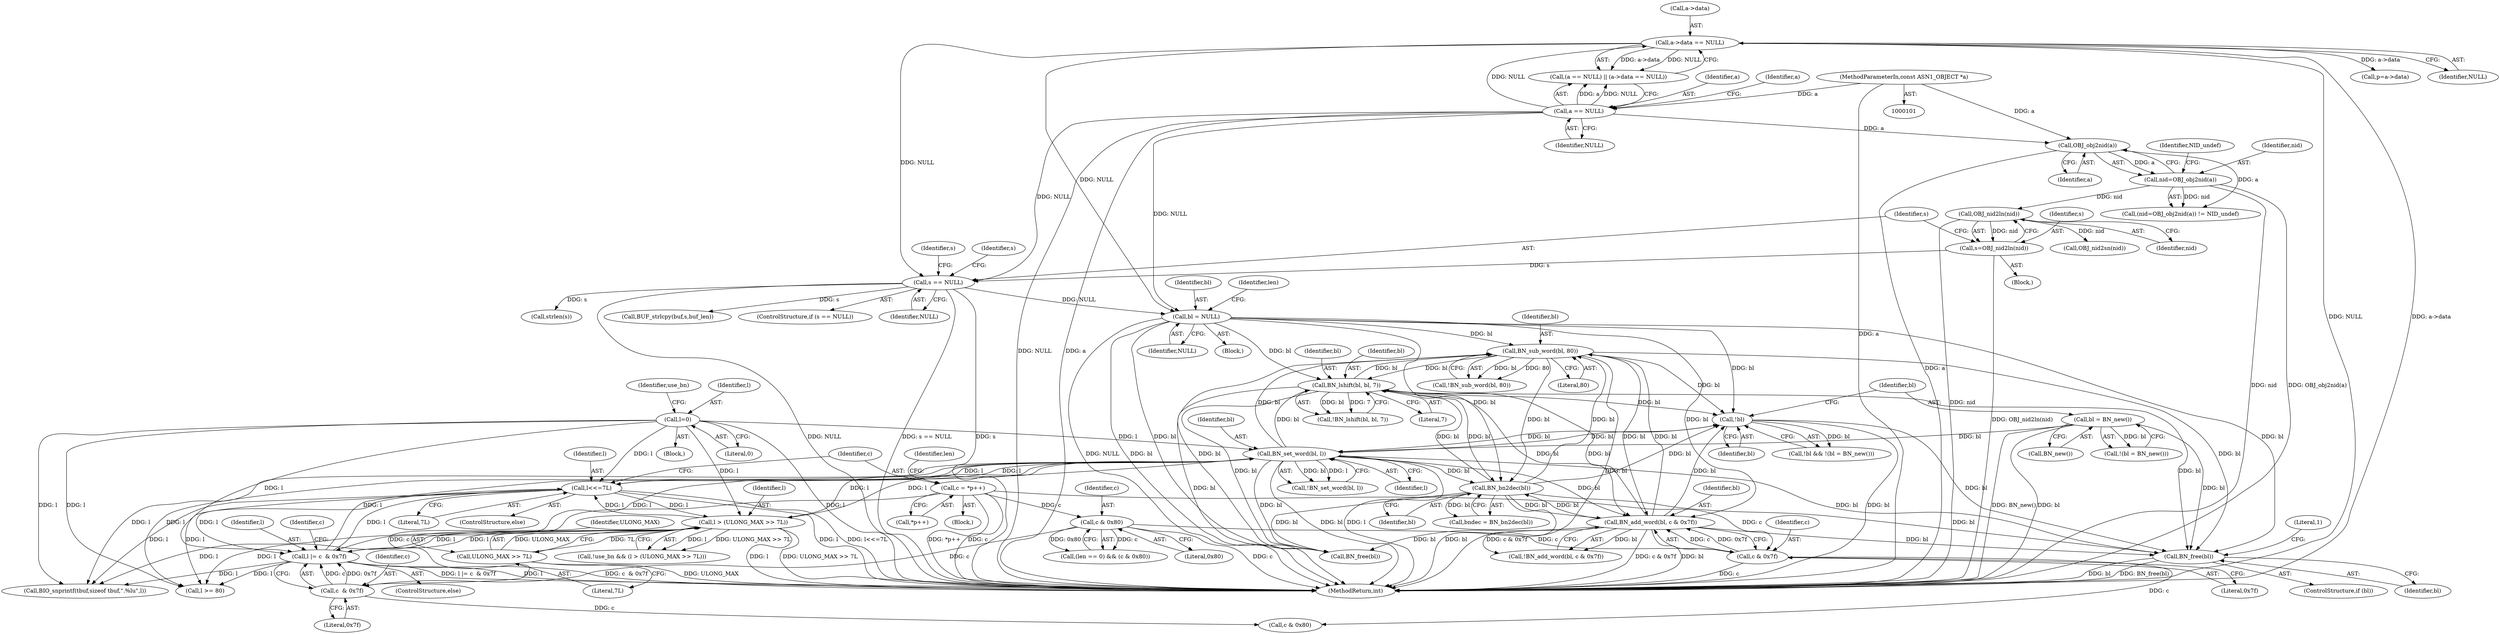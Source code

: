 digraph "0_openssl_0042fb5fd1c9d257d713b15a1f45da05cf5c1c87@API" {
"1000484" [label="(Call,BN_free(bl))"];
"1000311" [label="(Call,BN_sub_word(bl, 80))"];
"1000283" [label="(Call,BN_lshift(bl, bl, 7))"];
"1000194" [label="(Call,bl = NULL)"];
"1000136" [label="(Call,a->data == NULL)"];
"1000133" [label="(Call,a == NULL)"];
"1000104" [label="(MethodParameterIn,const ASN1_OBJECT *a)"];
"1000159" [label="(Call,s == NULL)"];
"1000154" [label="(Call,s=OBJ_nid2ln(nid))"];
"1000156" [label="(Call,OBJ_nid2ln(nid))"];
"1000148" [label="(Call,nid=OBJ_obj2nid(a))"];
"1000150" [label="(Call,OBJ_obj2nid(a))"];
"1000271" [label="(Call,BN_set_word(bl, l))"];
"1000262" [label="(Call,!bl)"];
"1000370" [label="(Call,BN_bn2dec(bl))"];
"1000232" [label="(Call,BN_add_word(bl, c & 0x7f))"];
"1000234" [label="(Call,c & 0x7f)"];
"1000211" [label="(Call,c = *p++)"];
"1000223" [label="(Call,c & 0x80)"];
"1000265" [label="(Call,bl = BN_new())"];
"1000289" [label="(Call,l<<=7L)"];
"1000254" [label="(Call,l > (ULONG_MAX >> 7L))"];
"1000239" [label="(Call,l |= c  & 0x7f)"];
"1000202" [label="(Call,l=0)"];
"1000241" [label="(Call,c  & 0x7f)"];
"1000256" [label="(Call,ULONG_MAX >> 7L)"];
"1000242" [label="(Identifier,c)"];
"1000311" [label="(Call,BN_sub_word(bl, 80))"];
"1000186" [label="(Call,p=a->data)"];
"1000285" [label="(Identifier,bl)"];
"1000265" [label="(Call,bl = BN_new())"];
"1000258" [label="(Literal,7L)"];
"1000234" [label="(Call,c & 0x7f)"];
"1000150" [label="(Call,OBJ_obj2nid(a))"];
"1000163" [label="(Identifier,s)"];
"1000271" [label="(Call,BN_set_word(bl, l))"];
"1000134" [label="(Identifier,a)"];
"1000194" [label="(Call,bl = NULL)"];
"1000159" [label="(Call,s == NULL)"];
"1000255" [label="(Identifier,l)"];
"1000263" [label="(Identifier,bl)"];
"1000225" [label="(Literal,0x80)"];
"1000254" [label="(Call,l > (ULONG_MAX >> 7L))"];
"1000158" [label="(ControlStructure,if (s == NULL))"];
"1000213" [label="(Call,*p++)"];
"1000488" [label="(Literal,1)"];
"1000251" [label="(Call,!use_bn && (l > (ULONG_MAX >> 7L)))"];
"1000202" [label="(Call,l=0)"];
"1000133" [label="(Call,a == NULL)"];
"1000154" [label="(Call,s=OBJ_nid2ln(nid))"];
"1000201" [label="(Block,)"];
"1000256" [label="(Call,ULONG_MAX >> 7L)"];
"1000219" [label="(Call,(len == 0) && (c & 0x80))"];
"1000283" [label="(Call,BN_lshift(bl, bl, 7))"];
"1000286" [label="(Literal,7)"];
"1000240" [label="(Identifier,l)"];
"1000212" [label="(Identifier,c)"];
"1000284" [label="(Identifier,bl)"];
"1000206" [label="(Identifier,use_bn)"];
"1000164" [label="(Call,OBJ_nid2sn(nid))"];
"1000485" [label="(Identifier,bl)"];
"1000273" [label="(Identifier,l)"];
"1000147" [label="(Call,(nid=OBJ_obj2nid(a)) != NID_undef)"];
"1000261" [label="(Call,!bl && !(bl = BN_new()))"];
"1000312" [label="(Identifier,bl)"];
"1000138" [label="(Identifier,a)"];
"1000196" [label="(Identifier,NULL)"];
"1000477" [label="(Call,BN_free(bl))"];
"1000157" [label="(Identifier,nid)"];
"1000223" [label="(Call,c & 0x80)"];
"1000211" [label="(Call,c = *p++)"];
"1000153" [label="(Block,)"];
"1000156" [label="(Call,OBJ_nid2ln(nid))"];
"1000291" [label="(Literal,7L)"];
"1000371" [label="(Identifier,bl)"];
"1000484" [label="(Call,BN_free(bl))"];
"1000429" [label="(Call,BIO_snprintf(tbuf,sizeof tbuf,\".%lu\",l))"];
"1000368" [label="(Call,bndec = BN_bn2dec(bl))"];
"1000262" [label="(Call,!bl)"];
"1000290" [label="(Identifier,l)"];
"1000270" [label="(Call,!BN_set_word(bl, l))"];
"1000489" [label="(MethodReturn,int)"];
"1000241" [label="(Call,c  & 0x7f)"];
"1000140" [label="(Identifier,NULL)"];
"1000232" [label="(Call,BN_add_word(bl, c & 0x7f))"];
"1000209" [label="(Block,)"];
"1000235" [label="(Identifier,c)"];
"1000161" [label="(Identifier,NULL)"];
"1000257" [label="(Identifier,ULONG_MAX)"];
"1000236" [label="(Literal,0x7f)"];
"1000137" [label="(Call,a->data)"];
"1000282" [label="(Call,!BN_lshift(bl, bl, 7))"];
"1000199" [label="(Identifier,len)"];
"1000155" [label="(Identifier,s)"];
"1000247" [label="(Identifier,c)"];
"1000204" [label="(Literal,0)"];
"1000136" [label="(Call,a->data == NULL)"];
"1000177" [label="(Call,strlen(s))"];
"1000167" [label="(Identifier,s)"];
"1000195" [label="(Identifier,bl)"];
"1000106" [label="(Block,)"];
"1000267" [label="(Call,BN_new())"];
"1000171" [label="(Call,BUF_strlcpy(buf,s,buf_len))"];
"1000238" [label="(ControlStructure,else)"];
"1000149" [label="(Identifier,nid)"];
"1000246" [label="(Call,c & 0x80)"];
"1000151" [label="(Identifier,a)"];
"1000272" [label="(Identifier,bl)"];
"1000239" [label="(Call,l |= c  & 0x7f)"];
"1000482" [label="(ControlStructure,if (bl))"];
"1000264" [label="(Call,!(bl = BN_new()))"];
"1000313" [label="(Literal,80)"];
"1000160" [label="(Identifier,s)"];
"1000266" [label="(Identifier,bl)"];
"1000203" [label="(Identifier,l)"];
"1000224" [label="(Identifier,c)"];
"1000233" [label="(Identifier,bl)"];
"1000288" [label="(ControlStructure,else)"];
"1000152" [label="(Identifier,NID_undef)"];
"1000299" [label="(Call,l >= 80)"];
"1000243" [label="(Literal,0x7f)"];
"1000148" [label="(Call,nid=OBJ_obj2nid(a))"];
"1000132" [label="(Call,(a == NULL) || (a->data == NULL))"];
"1000135" [label="(Identifier,NULL)"];
"1000289" [label="(Call,l<<=7L)"];
"1000231" [label="(Call,!BN_add_word(bl, c & 0x7f))"];
"1000310" [label="(Call,!BN_sub_word(bl, 80))"];
"1000104" [label="(MethodParameterIn,const ASN1_OBJECT *a)"];
"1000217" [label="(Identifier,len)"];
"1000370" [label="(Call,BN_bn2dec(bl))"];
"1000484" -> "1000482"  [label="AST: "];
"1000484" -> "1000485"  [label="CFG: "];
"1000485" -> "1000484"  [label="AST: "];
"1000488" -> "1000484"  [label="CFG: "];
"1000484" -> "1000489"  [label="DDG: bl"];
"1000484" -> "1000489"  [label="DDG: BN_free(bl)"];
"1000311" -> "1000484"  [label="DDG: bl"];
"1000283" -> "1000484"  [label="DDG: bl"];
"1000194" -> "1000484"  [label="DDG: bl"];
"1000262" -> "1000484"  [label="DDG: bl"];
"1000265" -> "1000484"  [label="DDG: bl"];
"1000271" -> "1000484"  [label="DDG: bl"];
"1000370" -> "1000484"  [label="DDG: bl"];
"1000232" -> "1000484"  [label="DDG: bl"];
"1000311" -> "1000310"  [label="AST: "];
"1000311" -> "1000313"  [label="CFG: "];
"1000312" -> "1000311"  [label="AST: "];
"1000313" -> "1000311"  [label="AST: "];
"1000310" -> "1000311"  [label="CFG: "];
"1000311" -> "1000489"  [label="DDG: bl"];
"1000311" -> "1000232"  [label="DDG: bl"];
"1000311" -> "1000262"  [label="DDG: bl"];
"1000311" -> "1000283"  [label="DDG: bl"];
"1000311" -> "1000310"  [label="DDG: bl"];
"1000311" -> "1000310"  [label="DDG: 80"];
"1000283" -> "1000311"  [label="DDG: bl"];
"1000194" -> "1000311"  [label="DDG: bl"];
"1000271" -> "1000311"  [label="DDG: bl"];
"1000370" -> "1000311"  [label="DDG: bl"];
"1000232" -> "1000311"  [label="DDG: bl"];
"1000311" -> "1000370"  [label="DDG: bl"];
"1000311" -> "1000477"  [label="DDG: bl"];
"1000283" -> "1000282"  [label="AST: "];
"1000283" -> "1000286"  [label="CFG: "];
"1000284" -> "1000283"  [label="AST: "];
"1000285" -> "1000283"  [label="AST: "];
"1000286" -> "1000283"  [label="AST: "];
"1000282" -> "1000283"  [label="CFG: "];
"1000283" -> "1000489"  [label="DDG: bl"];
"1000283" -> "1000232"  [label="DDG: bl"];
"1000283" -> "1000262"  [label="DDG: bl"];
"1000283" -> "1000282"  [label="DDG: bl"];
"1000283" -> "1000282"  [label="DDG: 7"];
"1000194" -> "1000283"  [label="DDG: bl"];
"1000271" -> "1000283"  [label="DDG: bl"];
"1000370" -> "1000283"  [label="DDG: bl"];
"1000232" -> "1000283"  [label="DDG: bl"];
"1000283" -> "1000370"  [label="DDG: bl"];
"1000283" -> "1000477"  [label="DDG: bl"];
"1000194" -> "1000106"  [label="AST: "];
"1000194" -> "1000196"  [label="CFG: "];
"1000195" -> "1000194"  [label="AST: "];
"1000196" -> "1000194"  [label="AST: "];
"1000199" -> "1000194"  [label="CFG: "];
"1000194" -> "1000489"  [label="DDG: bl"];
"1000194" -> "1000489"  [label="DDG: NULL"];
"1000136" -> "1000194"  [label="DDG: NULL"];
"1000133" -> "1000194"  [label="DDG: NULL"];
"1000159" -> "1000194"  [label="DDG: NULL"];
"1000194" -> "1000232"  [label="DDG: bl"];
"1000194" -> "1000262"  [label="DDG: bl"];
"1000194" -> "1000370"  [label="DDG: bl"];
"1000194" -> "1000477"  [label="DDG: bl"];
"1000136" -> "1000132"  [label="AST: "];
"1000136" -> "1000140"  [label="CFG: "];
"1000137" -> "1000136"  [label="AST: "];
"1000140" -> "1000136"  [label="AST: "];
"1000132" -> "1000136"  [label="CFG: "];
"1000136" -> "1000489"  [label="DDG: NULL"];
"1000136" -> "1000489"  [label="DDG: a->data"];
"1000136" -> "1000132"  [label="DDG: a->data"];
"1000136" -> "1000132"  [label="DDG: NULL"];
"1000133" -> "1000136"  [label="DDG: NULL"];
"1000136" -> "1000159"  [label="DDG: NULL"];
"1000136" -> "1000186"  [label="DDG: a->data"];
"1000133" -> "1000132"  [label="AST: "];
"1000133" -> "1000135"  [label="CFG: "];
"1000134" -> "1000133"  [label="AST: "];
"1000135" -> "1000133"  [label="AST: "];
"1000138" -> "1000133"  [label="CFG: "];
"1000132" -> "1000133"  [label="CFG: "];
"1000133" -> "1000489"  [label="DDG: a"];
"1000133" -> "1000489"  [label="DDG: NULL"];
"1000133" -> "1000132"  [label="DDG: a"];
"1000133" -> "1000132"  [label="DDG: NULL"];
"1000104" -> "1000133"  [label="DDG: a"];
"1000133" -> "1000150"  [label="DDG: a"];
"1000133" -> "1000159"  [label="DDG: NULL"];
"1000104" -> "1000101"  [label="AST: "];
"1000104" -> "1000489"  [label="DDG: a"];
"1000104" -> "1000150"  [label="DDG: a"];
"1000159" -> "1000158"  [label="AST: "];
"1000159" -> "1000161"  [label="CFG: "];
"1000160" -> "1000159"  [label="AST: "];
"1000161" -> "1000159"  [label="AST: "];
"1000163" -> "1000159"  [label="CFG: "];
"1000167" -> "1000159"  [label="CFG: "];
"1000159" -> "1000489"  [label="DDG: s == NULL"];
"1000159" -> "1000489"  [label="DDG: s"];
"1000159" -> "1000489"  [label="DDG: NULL"];
"1000154" -> "1000159"  [label="DDG: s"];
"1000159" -> "1000171"  [label="DDG: s"];
"1000159" -> "1000177"  [label="DDG: s"];
"1000154" -> "1000153"  [label="AST: "];
"1000154" -> "1000156"  [label="CFG: "];
"1000155" -> "1000154"  [label="AST: "];
"1000156" -> "1000154"  [label="AST: "];
"1000160" -> "1000154"  [label="CFG: "];
"1000154" -> "1000489"  [label="DDG: OBJ_nid2ln(nid)"];
"1000156" -> "1000154"  [label="DDG: nid"];
"1000156" -> "1000157"  [label="CFG: "];
"1000157" -> "1000156"  [label="AST: "];
"1000156" -> "1000489"  [label="DDG: nid"];
"1000148" -> "1000156"  [label="DDG: nid"];
"1000156" -> "1000164"  [label="DDG: nid"];
"1000148" -> "1000147"  [label="AST: "];
"1000148" -> "1000150"  [label="CFG: "];
"1000149" -> "1000148"  [label="AST: "];
"1000150" -> "1000148"  [label="AST: "];
"1000152" -> "1000148"  [label="CFG: "];
"1000148" -> "1000489"  [label="DDG: nid"];
"1000148" -> "1000489"  [label="DDG: OBJ_obj2nid(a)"];
"1000148" -> "1000147"  [label="DDG: nid"];
"1000150" -> "1000148"  [label="DDG: a"];
"1000150" -> "1000151"  [label="CFG: "];
"1000151" -> "1000150"  [label="AST: "];
"1000150" -> "1000489"  [label="DDG: a"];
"1000150" -> "1000147"  [label="DDG: a"];
"1000271" -> "1000270"  [label="AST: "];
"1000271" -> "1000273"  [label="CFG: "];
"1000272" -> "1000271"  [label="AST: "];
"1000273" -> "1000271"  [label="AST: "];
"1000270" -> "1000271"  [label="CFG: "];
"1000271" -> "1000489"  [label="DDG: l"];
"1000271" -> "1000489"  [label="DDG: bl"];
"1000271" -> "1000232"  [label="DDG: bl"];
"1000271" -> "1000239"  [label="DDG: l"];
"1000271" -> "1000254"  [label="DDG: l"];
"1000271" -> "1000262"  [label="DDG: bl"];
"1000271" -> "1000270"  [label="DDG: bl"];
"1000271" -> "1000270"  [label="DDG: l"];
"1000262" -> "1000271"  [label="DDG: bl"];
"1000265" -> "1000271"  [label="DDG: bl"];
"1000289" -> "1000271"  [label="DDG: l"];
"1000254" -> "1000271"  [label="DDG: l"];
"1000239" -> "1000271"  [label="DDG: l"];
"1000202" -> "1000271"  [label="DDG: l"];
"1000271" -> "1000289"  [label="DDG: l"];
"1000271" -> "1000299"  [label="DDG: l"];
"1000271" -> "1000370"  [label="DDG: bl"];
"1000271" -> "1000429"  [label="DDG: l"];
"1000271" -> "1000477"  [label="DDG: bl"];
"1000262" -> "1000261"  [label="AST: "];
"1000262" -> "1000263"  [label="CFG: "];
"1000263" -> "1000262"  [label="AST: "];
"1000266" -> "1000262"  [label="CFG: "];
"1000261" -> "1000262"  [label="CFG: "];
"1000262" -> "1000489"  [label="DDG: bl"];
"1000262" -> "1000261"  [label="DDG: bl"];
"1000370" -> "1000262"  [label="DDG: bl"];
"1000232" -> "1000262"  [label="DDG: bl"];
"1000370" -> "1000368"  [label="AST: "];
"1000370" -> "1000371"  [label="CFG: "];
"1000371" -> "1000370"  [label="AST: "];
"1000368" -> "1000370"  [label="CFG: "];
"1000370" -> "1000489"  [label="DDG: bl"];
"1000370" -> "1000232"  [label="DDG: bl"];
"1000370" -> "1000368"  [label="DDG: bl"];
"1000232" -> "1000370"  [label="DDG: bl"];
"1000370" -> "1000477"  [label="DDG: bl"];
"1000232" -> "1000231"  [label="AST: "];
"1000232" -> "1000234"  [label="CFG: "];
"1000233" -> "1000232"  [label="AST: "];
"1000234" -> "1000232"  [label="AST: "];
"1000231" -> "1000232"  [label="CFG: "];
"1000232" -> "1000489"  [label="DDG: bl"];
"1000232" -> "1000489"  [label="DDG: c & 0x7f"];
"1000232" -> "1000231"  [label="DDG: bl"];
"1000232" -> "1000231"  [label="DDG: c & 0x7f"];
"1000234" -> "1000232"  [label="DDG: c"];
"1000234" -> "1000232"  [label="DDG: 0x7f"];
"1000232" -> "1000477"  [label="DDG: bl"];
"1000234" -> "1000236"  [label="CFG: "];
"1000235" -> "1000234"  [label="AST: "];
"1000236" -> "1000234"  [label="AST: "];
"1000234" -> "1000489"  [label="DDG: c"];
"1000211" -> "1000234"  [label="DDG: c"];
"1000223" -> "1000234"  [label="DDG: c"];
"1000234" -> "1000246"  [label="DDG: c"];
"1000211" -> "1000209"  [label="AST: "];
"1000211" -> "1000213"  [label="CFG: "];
"1000212" -> "1000211"  [label="AST: "];
"1000213" -> "1000211"  [label="AST: "];
"1000217" -> "1000211"  [label="CFG: "];
"1000211" -> "1000489"  [label="DDG: c"];
"1000211" -> "1000489"  [label="DDG: *p++"];
"1000211" -> "1000223"  [label="DDG: c"];
"1000211" -> "1000241"  [label="DDG: c"];
"1000223" -> "1000219"  [label="AST: "];
"1000223" -> "1000225"  [label="CFG: "];
"1000224" -> "1000223"  [label="AST: "];
"1000225" -> "1000223"  [label="AST: "];
"1000219" -> "1000223"  [label="CFG: "];
"1000223" -> "1000489"  [label="DDG: c"];
"1000223" -> "1000219"  [label="DDG: c"];
"1000223" -> "1000219"  [label="DDG: 0x80"];
"1000223" -> "1000241"  [label="DDG: c"];
"1000265" -> "1000264"  [label="AST: "];
"1000265" -> "1000267"  [label="CFG: "];
"1000266" -> "1000265"  [label="AST: "];
"1000267" -> "1000265"  [label="AST: "];
"1000264" -> "1000265"  [label="CFG: "];
"1000265" -> "1000489"  [label="DDG: BN_new()"];
"1000265" -> "1000489"  [label="DDG: bl"];
"1000265" -> "1000264"  [label="DDG: bl"];
"1000289" -> "1000288"  [label="AST: "];
"1000289" -> "1000291"  [label="CFG: "];
"1000290" -> "1000289"  [label="AST: "];
"1000291" -> "1000289"  [label="AST: "];
"1000212" -> "1000289"  [label="CFG: "];
"1000289" -> "1000489"  [label="DDG: l"];
"1000289" -> "1000489"  [label="DDG: l<<=7L"];
"1000289" -> "1000239"  [label="DDG: l"];
"1000289" -> "1000254"  [label="DDG: l"];
"1000254" -> "1000289"  [label="DDG: l"];
"1000239" -> "1000289"  [label="DDG: l"];
"1000202" -> "1000289"  [label="DDG: l"];
"1000289" -> "1000299"  [label="DDG: l"];
"1000289" -> "1000429"  [label="DDG: l"];
"1000254" -> "1000251"  [label="AST: "];
"1000254" -> "1000256"  [label="CFG: "];
"1000255" -> "1000254"  [label="AST: "];
"1000256" -> "1000254"  [label="AST: "];
"1000251" -> "1000254"  [label="CFG: "];
"1000254" -> "1000489"  [label="DDG: l"];
"1000254" -> "1000489"  [label="DDG: ULONG_MAX >> 7L"];
"1000254" -> "1000239"  [label="DDG: l"];
"1000254" -> "1000251"  [label="DDG: l"];
"1000254" -> "1000251"  [label="DDG: ULONG_MAX >> 7L"];
"1000239" -> "1000254"  [label="DDG: l"];
"1000202" -> "1000254"  [label="DDG: l"];
"1000256" -> "1000254"  [label="DDG: ULONG_MAX"];
"1000256" -> "1000254"  [label="DDG: 7L"];
"1000254" -> "1000299"  [label="DDG: l"];
"1000254" -> "1000429"  [label="DDG: l"];
"1000239" -> "1000238"  [label="AST: "];
"1000239" -> "1000241"  [label="CFG: "];
"1000240" -> "1000239"  [label="AST: "];
"1000241" -> "1000239"  [label="AST: "];
"1000247" -> "1000239"  [label="CFG: "];
"1000239" -> "1000489"  [label="DDG: l |= c  & 0x7f"];
"1000239" -> "1000489"  [label="DDG: l"];
"1000239" -> "1000489"  [label="DDG: c  & 0x7f"];
"1000202" -> "1000239"  [label="DDG: l"];
"1000241" -> "1000239"  [label="DDG: c"];
"1000241" -> "1000239"  [label="DDG: 0x7f"];
"1000239" -> "1000299"  [label="DDG: l"];
"1000239" -> "1000429"  [label="DDG: l"];
"1000202" -> "1000201"  [label="AST: "];
"1000202" -> "1000204"  [label="CFG: "];
"1000203" -> "1000202"  [label="AST: "];
"1000204" -> "1000202"  [label="AST: "];
"1000206" -> "1000202"  [label="CFG: "];
"1000202" -> "1000489"  [label="DDG: l"];
"1000202" -> "1000299"  [label="DDG: l"];
"1000202" -> "1000429"  [label="DDG: l"];
"1000241" -> "1000243"  [label="CFG: "];
"1000242" -> "1000241"  [label="AST: "];
"1000243" -> "1000241"  [label="AST: "];
"1000241" -> "1000246"  [label="DDG: c"];
"1000256" -> "1000258"  [label="CFG: "];
"1000257" -> "1000256"  [label="AST: "];
"1000258" -> "1000256"  [label="AST: "];
"1000256" -> "1000489"  [label="DDG: ULONG_MAX"];
}

